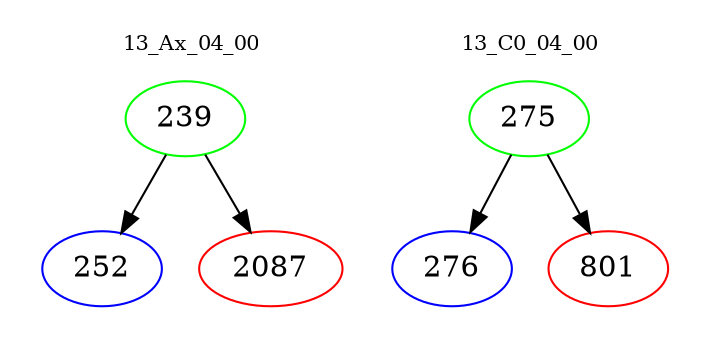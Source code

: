 digraph{
subgraph cluster_0 {
color = white
label = "13_Ax_04_00";
fontsize=10;
T0_239 [label="239", color="green"]
T0_239 -> T0_252 [color="black"]
T0_252 [label="252", color="blue"]
T0_239 -> T0_2087 [color="black"]
T0_2087 [label="2087", color="red"]
}
subgraph cluster_1 {
color = white
label = "13_C0_04_00";
fontsize=10;
T1_275 [label="275", color="green"]
T1_275 -> T1_276 [color="black"]
T1_276 [label="276", color="blue"]
T1_275 -> T1_801 [color="black"]
T1_801 [label="801", color="red"]
}
}
